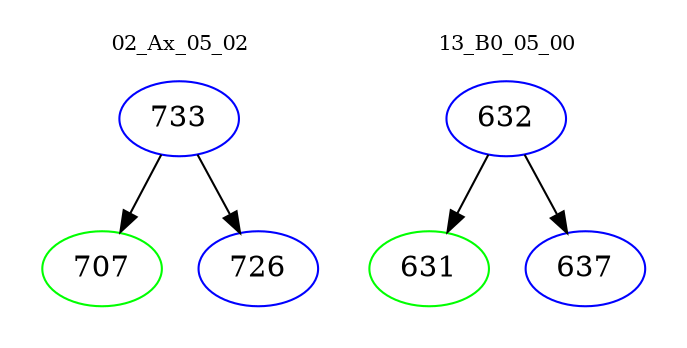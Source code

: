 digraph{
subgraph cluster_0 {
color = white
label = "02_Ax_05_02";
fontsize=10;
T0_733 [label="733", color="blue"]
T0_733 -> T0_707 [color="black"]
T0_707 [label="707", color="green"]
T0_733 -> T0_726 [color="black"]
T0_726 [label="726", color="blue"]
}
subgraph cluster_1 {
color = white
label = "13_B0_05_00";
fontsize=10;
T1_632 [label="632", color="blue"]
T1_632 -> T1_631 [color="black"]
T1_631 [label="631", color="green"]
T1_632 -> T1_637 [color="black"]
T1_637 [label="637", color="blue"]
}
}
